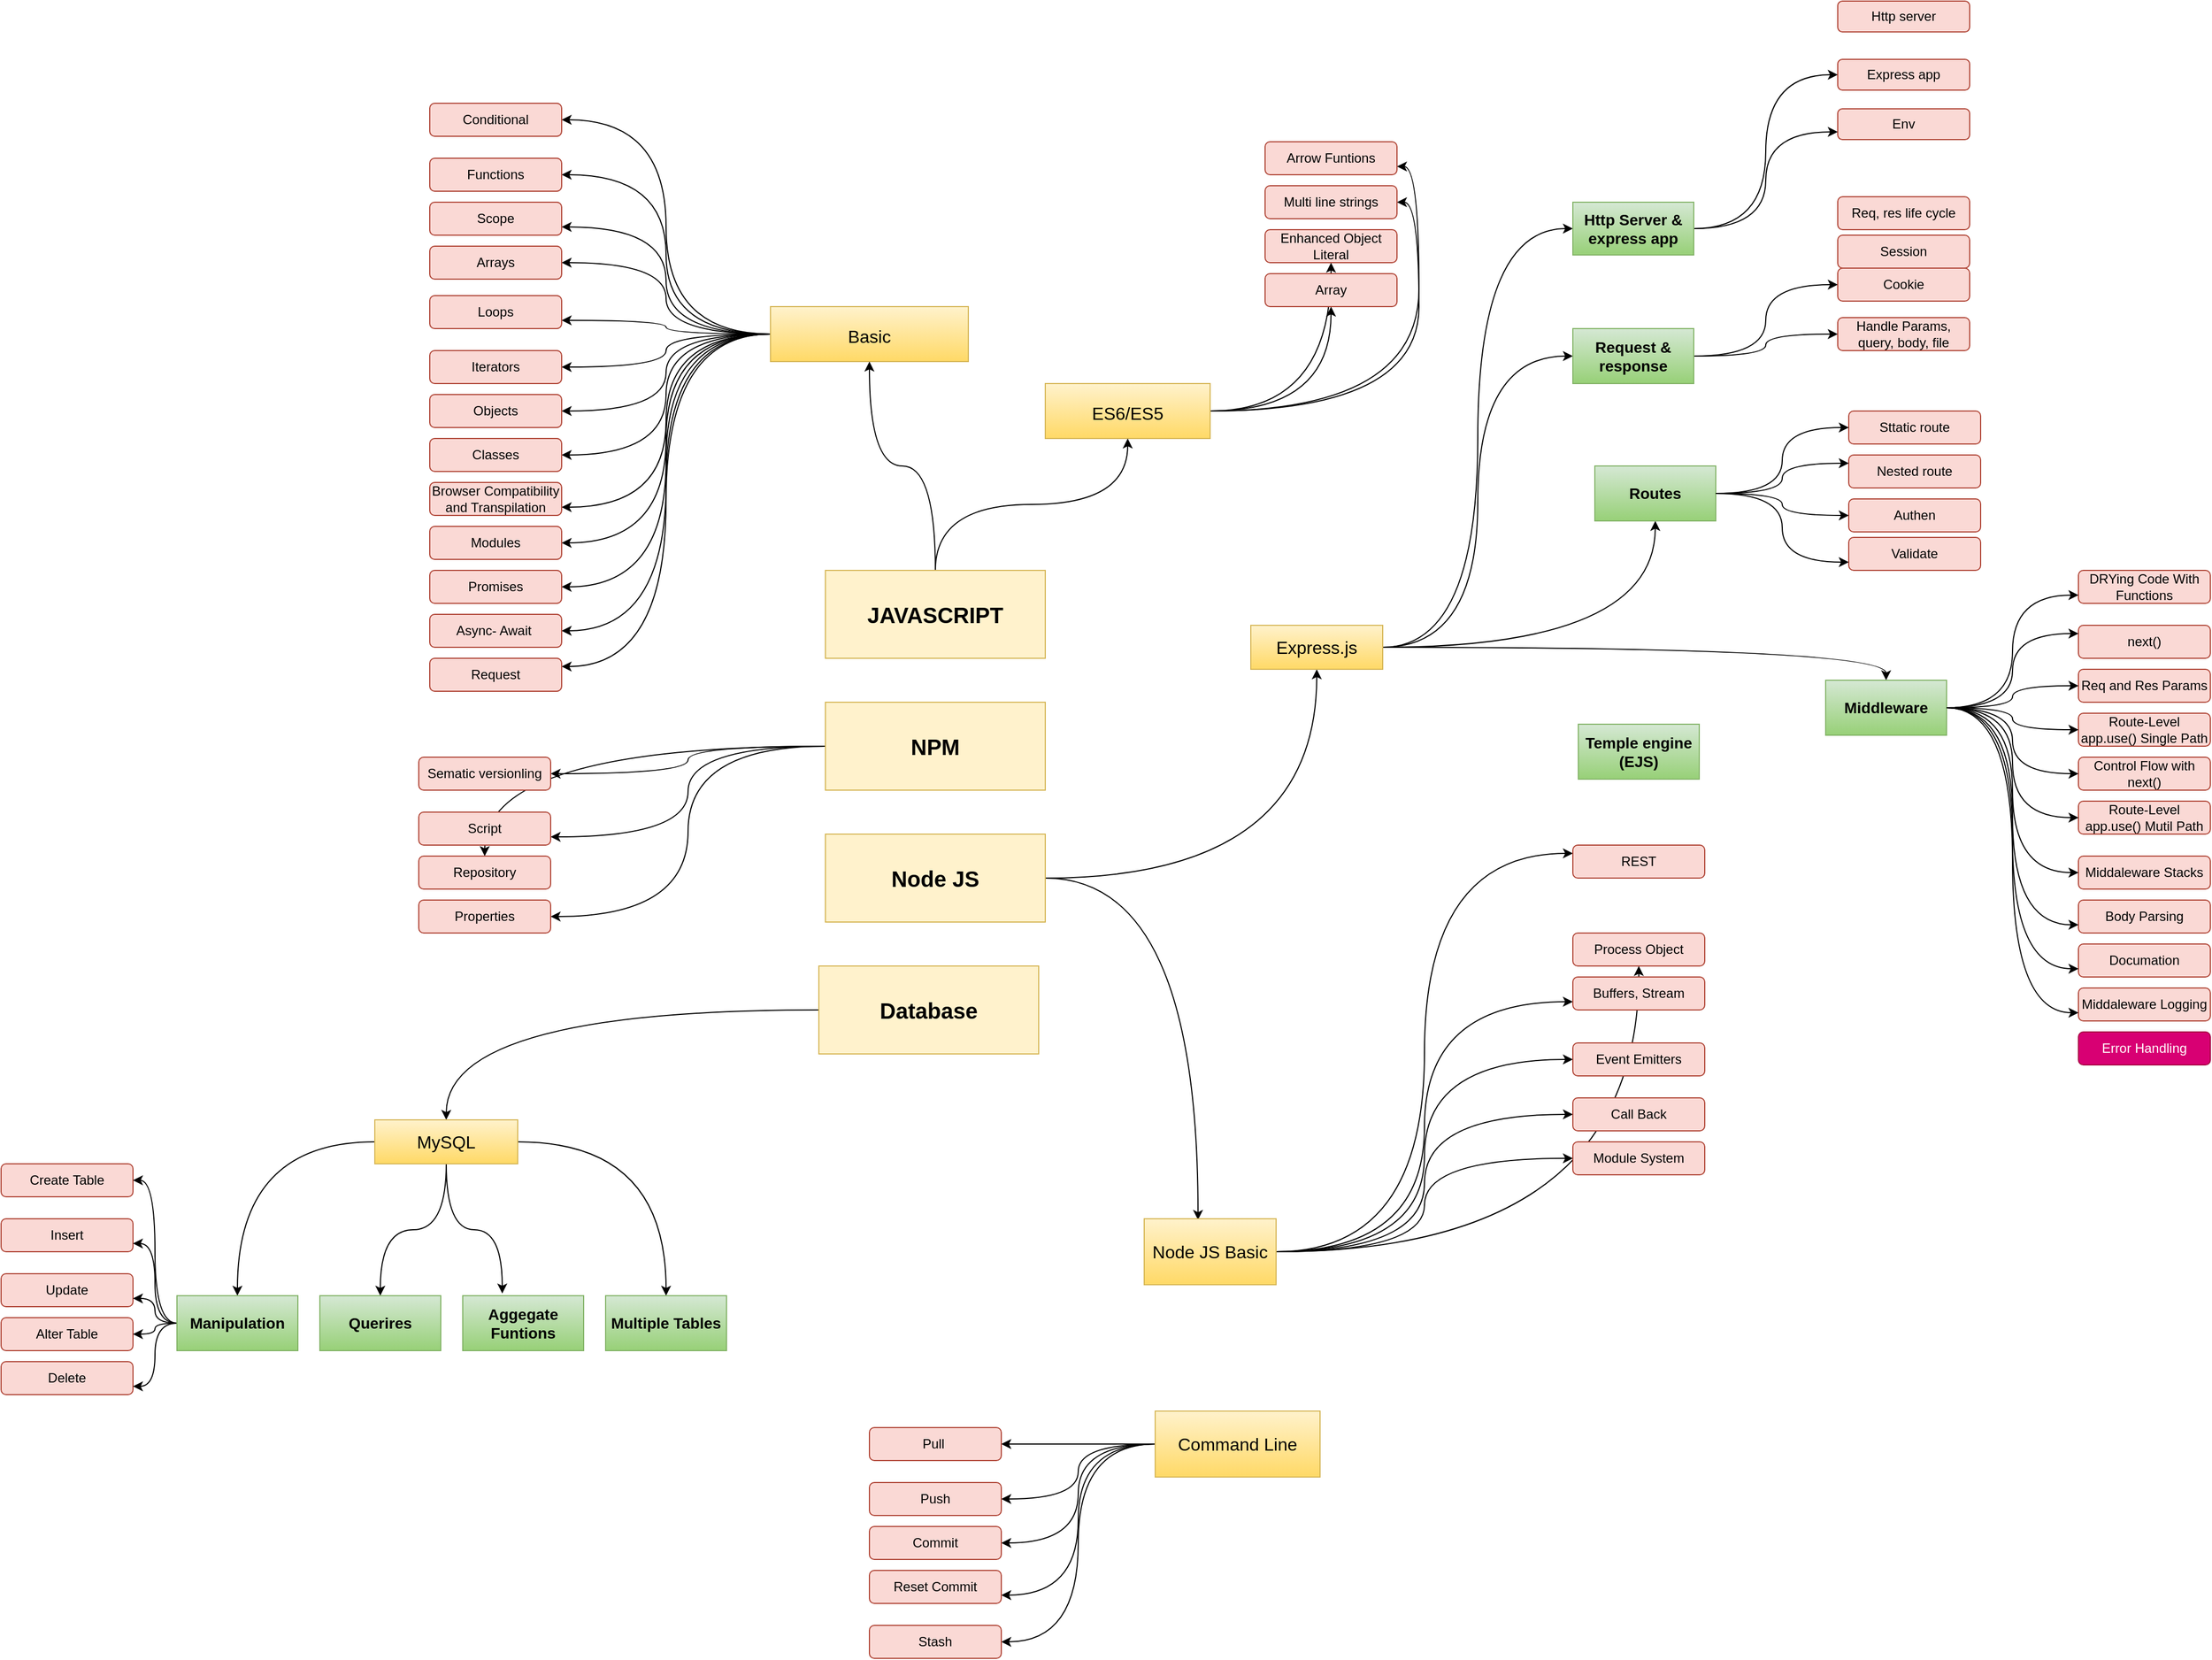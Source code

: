 <mxfile version="13.7.3" type="github">
  <diagram id="4NmLZIBllRo9rkTQsevi" name="Roadmap">
    <mxGraphModel dx="2067" dy="1875" grid="1" gridSize="10" guides="1" tooltips="1" connect="1" arrows="1" fold="1" page="1" pageScale="1" pageWidth="827" pageHeight="1169" math="0" shadow="0">
      <root>
        <mxCell id="0" />
        <mxCell id="1" parent="0" />
        <mxCell id="DoB-NNo9R8UuOntgGLnS-146" style="edgeStyle=orthogonalEdgeStyle;curved=1;orthogonalLoop=1;jettySize=auto;html=1;entryX=1;entryY=0.75;entryDx=0;entryDy=0;strokeColor=#000000;fontSize=12;" edge="1" parent="1" source="DoB-NNo9R8UuOntgGLnS-1" target="DoB-NNo9R8UuOntgGLnS-142">
          <mxGeometry relative="1" as="geometry" />
        </mxCell>
        <mxCell id="DoB-NNo9R8UuOntgGLnS-147" style="edgeStyle=orthogonalEdgeStyle;curved=1;orthogonalLoop=1;jettySize=auto;html=1;entryX=1;entryY=0.5;entryDx=0;entryDy=0;strokeColor=#000000;fontSize=12;" edge="1" parent="1" source="DoB-NNo9R8UuOntgGLnS-1" target="DoB-NNo9R8UuOntgGLnS-144">
          <mxGeometry relative="1" as="geometry" />
        </mxCell>
        <mxCell id="DoB-NNo9R8UuOntgGLnS-148" style="edgeStyle=orthogonalEdgeStyle;curved=1;orthogonalLoop=1;jettySize=auto;html=1;entryX=1;entryY=0.5;entryDx=0;entryDy=0;strokeColor=#000000;fontSize=12;" edge="1" parent="1" source="DoB-NNo9R8UuOntgGLnS-1" target="DoB-NNo9R8UuOntgGLnS-143">
          <mxGeometry relative="1" as="geometry" />
        </mxCell>
        <mxCell id="DoB-NNo9R8UuOntgGLnS-149" style="edgeStyle=orthogonalEdgeStyle;curved=1;orthogonalLoop=1;jettySize=auto;html=1;entryX=1;entryY=0.5;entryDx=0;entryDy=0;strokeColor=#000000;fontSize=12;" edge="1" parent="1" source="DoB-NNo9R8UuOntgGLnS-1" target="DoB-NNo9R8UuOntgGLnS-145">
          <mxGeometry relative="1" as="geometry" />
        </mxCell>
        <mxCell id="DoB-NNo9R8UuOntgGLnS-186" style="edgeStyle=orthogonalEdgeStyle;curved=1;orthogonalLoop=1;jettySize=auto;html=1;entryX=1;entryY=0.5;entryDx=0;entryDy=0;strokeColor=#000000;fontSize=12;" edge="1" parent="1" source="DoB-NNo9R8UuOntgGLnS-1" target="DoB-NNo9R8UuOntgGLnS-176">
          <mxGeometry relative="1" as="geometry" />
        </mxCell>
        <mxCell id="DoB-NNo9R8UuOntgGLnS-188" style="edgeStyle=orthogonalEdgeStyle;curved=1;orthogonalLoop=1;jettySize=auto;html=1;entryX=1;entryY=0.5;entryDx=0;entryDy=0;strokeColor=#000000;fontSize=12;" edge="1" parent="1" source="DoB-NNo9R8UuOntgGLnS-1" target="DoB-NNo9R8UuOntgGLnS-175">
          <mxGeometry relative="1" as="geometry" />
        </mxCell>
        <mxCell id="DoB-NNo9R8UuOntgGLnS-189" style="edgeStyle=orthogonalEdgeStyle;curved=1;orthogonalLoop=1;jettySize=auto;html=1;entryX=1;entryY=0.75;entryDx=0;entryDy=0;strokeColor=#000000;fontSize=12;" edge="1" parent="1" source="DoB-NNo9R8UuOntgGLnS-1" target="DoB-NNo9R8UuOntgGLnS-177">
          <mxGeometry relative="1" as="geometry" />
        </mxCell>
        <mxCell id="DoB-NNo9R8UuOntgGLnS-190" style="edgeStyle=orthogonalEdgeStyle;curved=1;orthogonalLoop=1;jettySize=auto;html=1;entryX=1;entryY=0.5;entryDx=0;entryDy=0;strokeColor=#000000;fontSize=12;" edge="1" parent="1" source="DoB-NNo9R8UuOntgGLnS-1" target="DoB-NNo9R8UuOntgGLnS-178">
          <mxGeometry relative="1" as="geometry" />
        </mxCell>
        <mxCell id="DoB-NNo9R8UuOntgGLnS-191" style="edgeStyle=orthogonalEdgeStyle;curved=1;orthogonalLoop=1;jettySize=auto;html=1;exitX=0;exitY=0.5;exitDx=0;exitDy=0;entryX=1;entryY=0.75;entryDx=0;entryDy=0;strokeColor=#000000;fontSize=12;" edge="1" parent="1" source="DoB-NNo9R8UuOntgGLnS-1" target="DoB-NNo9R8UuOntgGLnS-180">
          <mxGeometry relative="1" as="geometry" />
        </mxCell>
        <mxCell id="DoB-NNo9R8UuOntgGLnS-193" style="edgeStyle=orthogonalEdgeStyle;curved=1;orthogonalLoop=1;jettySize=auto;html=1;entryX=1;entryY=0.5;entryDx=0;entryDy=0;strokeColor=#000000;fontSize=12;" edge="1" parent="1" source="DoB-NNo9R8UuOntgGLnS-1" target="DoB-NNo9R8UuOntgGLnS-181">
          <mxGeometry relative="1" as="geometry" />
        </mxCell>
        <mxCell id="DoB-NNo9R8UuOntgGLnS-194" style="edgeStyle=orthogonalEdgeStyle;curved=1;orthogonalLoop=1;jettySize=auto;html=1;entryX=1;entryY=0.5;entryDx=0;entryDy=0;strokeColor=#000000;fontSize=12;" edge="1" parent="1" source="DoB-NNo9R8UuOntgGLnS-1" target="DoB-NNo9R8UuOntgGLnS-182">
          <mxGeometry relative="1" as="geometry" />
        </mxCell>
        <mxCell id="DoB-NNo9R8UuOntgGLnS-195" style="edgeStyle=orthogonalEdgeStyle;curved=1;orthogonalLoop=1;jettySize=auto;html=1;entryX=1;entryY=0.5;entryDx=0;entryDy=0;strokeColor=#000000;fontSize=12;" edge="1" parent="1" source="DoB-NNo9R8UuOntgGLnS-1" target="DoB-NNo9R8UuOntgGLnS-185">
          <mxGeometry relative="1" as="geometry" />
        </mxCell>
        <mxCell id="DoB-NNo9R8UuOntgGLnS-197" style="edgeStyle=orthogonalEdgeStyle;curved=1;orthogonalLoop=1;jettySize=auto;html=1;entryX=1;entryY=0.25;entryDx=0;entryDy=0;strokeColor=#000000;fontSize=12;" edge="1" parent="1" source="DoB-NNo9R8UuOntgGLnS-1" target="DoB-NNo9R8UuOntgGLnS-196">
          <mxGeometry relative="1" as="geometry" />
        </mxCell>
        <mxCell id="DoB-NNo9R8UuOntgGLnS-1" value="&lt;font style=&quot;font-size: 16px ; font-weight: normal&quot;&gt;Basic&lt;/font&gt;" style="rounded=0;whiteSpace=wrap;html=1;fillColor=#fff2cc;strokeColor=#d6b656;fontStyle=1;fontSize=20;gradientColor=#ffd966;" vertex="1" parent="1">
          <mxGeometry x="270" y="-320" width="180" height="50" as="geometry" />
        </mxCell>
        <mxCell id="DoB-NNo9R8UuOntgGLnS-138" style="edgeStyle=orthogonalEdgeStyle;curved=1;orthogonalLoop=1;jettySize=auto;html=1;entryX=1;entryY=0.5;entryDx=0;entryDy=0;strokeColor=#000000;fontSize=12;" edge="1" parent="1" source="DoB-NNo9R8UuOntgGLnS-2" target="DoB-NNo9R8UuOntgGLnS-134">
          <mxGeometry relative="1" as="geometry" />
        </mxCell>
        <mxCell id="DoB-NNo9R8UuOntgGLnS-139" style="edgeStyle=orthogonalEdgeStyle;curved=1;orthogonalLoop=1;jettySize=auto;html=1;entryX=1;entryY=0.75;entryDx=0;entryDy=0;strokeColor=#000000;fontSize=12;" edge="1" parent="1" source="DoB-NNo9R8UuOntgGLnS-2" target="DoB-NNo9R8UuOntgGLnS-136">
          <mxGeometry relative="1" as="geometry" />
        </mxCell>
        <mxCell id="DoB-NNo9R8UuOntgGLnS-140" style="edgeStyle=orthogonalEdgeStyle;curved=1;orthogonalLoop=1;jettySize=auto;html=1;strokeColor=#000000;fontSize=12;" edge="1" parent="1" source="DoB-NNo9R8UuOntgGLnS-2" target="DoB-NNo9R8UuOntgGLnS-135">
          <mxGeometry relative="1" as="geometry" />
        </mxCell>
        <mxCell id="DoB-NNo9R8UuOntgGLnS-141" style="edgeStyle=orthogonalEdgeStyle;curved=1;orthogonalLoop=1;jettySize=auto;html=1;entryX=1;entryY=0.5;entryDx=0;entryDy=0;strokeColor=#000000;fontSize=12;" edge="1" parent="1" source="DoB-NNo9R8UuOntgGLnS-2" target="DoB-NNo9R8UuOntgGLnS-137">
          <mxGeometry relative="1" as="geometry" />
        </mxCell>
        <mxCell id="DoB-NNo9R8UuOntgGLnS-2" value="NPM&lt;br style=&quot;font-size: 20px;&quot;&gt;" style="rounded=0;whiteSpace=wrap;html=1;fillColor=#fff2cc;strokeColor=#d6b656;fontSize=20;fontStyle=1" vertex="1" parent="1">
          <mxGeometry x="320" y="40" width="200" height="80" as="geometry" />
        </mxCell>
        <mxCell id="DoB-NNo9R8UuOntgGLnS-54" style="edgeStyle=orthogonalEdgeStyle;curved=1;orthogonalLoop=1;jettySize=auto;html=1;entryX=0.408;entryY=0.017;entryDx=0;entryDy=0;entryPerimeter=0;strokeColor=#000000;" edge="1" parent="1" source="DoB-NNo9R8UuOntgGLnS-3" target="DoB-NNo9R8UuOntgGLnS-33">
          <mxGeometry relative="1" as="geometry" />
        </mxCell>
        <mxCell id="DoB-NNo9R8UuOntgGLnS-166" style="edgeStyle=orthogonalEdgeStyle;curved=1;orthogonalLoop=1;jettySize=auto;html=1;strokeColor=#000000;fontSize=12;" edge="1" parent="1" source="DoB-NNo9R8UuOntgGLnS-3" target="DoB-NNo9R8UuOntgGLnS-9">
          <mxGeometry relative="1" as="geometry" />
        </mxCell>
        <mxCell id="DoB-NNo9R8UuOntgGLnS-3" value="Node JS&lt;br style=&quot;font-size: 20px;&quot;&gt;" style="rounded=0;whiteSpace=wrap;html=1;fillColor=#fff2cc;strokeColor=#d6b656;fontSize=20;fontStyle=1" vertex="1" parent="1">
          <mxGeometry x="320" y="160" width="200" height="80" as="geometry" />
        </mxCell>
        <mxCell id="DoB-NNo9R8UuOntgGLnS-236" style="edgeStyle=orthogonalEdgeStyle;curved=1;orthogonalLoop=1;jettySize=auto;html=1;strokeColor=#000000;fontSize=12;" edge="1" parent="1" source="DoB-NNo9R8UuOntgGLnS-9" target="DoB-NNo9R8UuOntgGLnS-235">
          <mxGeometry relative="1" as="geometry" />
        </mxCell>
        <mxCell id="DoB-NNo9R8UuOntgGLnS-238" style="edgeStyle=orthogonalEdgeStyle;curved=1;orthogonalLoop=1;jettySize=auto;html=1;strokeColor=#000000;fontSize=12;" edge="1" parent="1" source="DoB-NNo9R8UuOntgGLnS-9" target="DoB-NNo9R8UuOntgGLnS-237">
          <mxGeometry relative="1" as="geometry" />
        </mxCell>
        <mxCell id="DoB-NNo9R8UuOntgGLnS-290" style="edgeStyle=orthogonalEdgeStyle;curved=1;orthogonalLoop=1;jettySize=auto;html=1;entryX=0;entryY=0.5;entryDx=0;entryDy=0;strokeColor=#000000;fontSize=12;" edge="1" parent="1" source="DoB-NNo9R8UuOntgGLnS-9" target="DoB-NNo9R8UuOntgGLnS-257">
          <mxGeometry relative="1" as="geometry" />
        </mxCell>
        <mxCell id="DoB-NNo9R8UuOntgGLnS-292" style="edgeStyle=orthogonalEdgeStyle;curved=1;orthogonalLoop=1;jettySize=auto;html=1;entryX=0;entryY=0.5;entryDx=0;entryDy=0;strokeColor=#000000;fontSize=12;" edge="1" parent="1" source="DoB-NNo9R8UuOntgGLnS-9" target="DoB-NNo9R8UuOntgGLnS-259">
          <mxGeometry relative="1" as="geometry" />
        </mxCell>
        <mxCell id="DoB-NNo9R8UuOntgGLnS-9" value="Express.js&lt;br style=&quot;font-size: 16px;&quot;&gt;" style="rounded=0;whiteSpace=wrap;html=1;fillColor=#fff2cc;strokeColor=#d6b656;fontSize=16;gradientColor=#ffd966;" vertex="1" parent="1">
          <mxGeometry x="707" y="-30" width="120" height="40" as="geometry" />
        </mxCell>
        <mxCell id="DoB-NNo9R8UuOntgGLnS-61" style="edgeStyle=orthogonalEdgeStyle;curved=1;orthogonalLoop=1;jettySize=auto;html=1;strokeColor=#000000;" edge="1" parent="1" source="DoB-NNo9R8UuOntgGLnS-10" target="DoB-NNo9R8UuOntgGLnS-13">
          <mxGeometry relative="1" as="geometry" />
        </mxCell>
        <mxCell id="DoB-NNo9R8UuOntgGLnS-10" value="Database&lt;br style=&quot;font-size: 20px;&quot;&gt;" style="rounded=0;whiteSpace=wrap;html=1;fillColor=#fff2cc;strokeColor=#d6b656;fontStyle=1;fontSize=20;" vertex="1" parent="1">
          <mxGeometry x="314" y="280" width="200" height="80" as="geometry" />
        </mxCell>
        <mxCell id="DoB-NNo9R8UuOntgGLnS-122" style="edgeStyle=orthogonalEdgeStyle;curved=1;orthogonalLoop=1;jettySize=auto;html=1;entryX=1;entryY=0.75;entryDx=0;entryDy=0;strokeColor=#000000;fontSize=12;" edge="1" parent="1" source="DoB-NNo9R8UuOntgGLnS-11" target="DoB-NNo9R8UuOntgGLnS-116">
          <mxGeometry relative="1" as="geometry" />
        </mxCell>
        <mxCell id="DoB-NNo9R8UuOntgGLnS-123" style="edgeStyle=orthogonalEdgeStyle;curved=1;orthogonalLoop=1;jettySize=auto;html=1;entryX=1;entryY=0.5;entryDx=0;entryDy=0;strokeColor=#000000;fontSize=12;" edge="1" parent="1" source="DoB-NNo9R8UuOntgGLnS-11" target="DoB-NNo9R8UuOntgGLnS-118">
          <mxGeometry relative="1" as="geometry" />
        </mxCell>
        <mxCell id="DoB-NNo9R8UuOntgGLnS-124" style="edgeStyle=orthogonalEdgeStyle;curved=1;orthogonalLoop=1;jettySize=auto;html=1;strokeColor=#000000;fontSize=12;" edge="1" parent="1" source="DoB-NNo9R8UuOntgGLnS-11" target="DoB-NNo9R8UuOntgGLnS-117">
          <mxGeometry relative="1" as="geometry" />
        </mxCell>
        <mxCell id="DoB-NNo9R8UuOntgGLnS-125" style="edgeStyle=orthogonalEdgeStyle;curved=1;orthogonalLoop=1;jettySize=auto;html=1;strokeColor=#000000;fontSize=12;" edge="1" parent="1" source="DoB-NNo9R8UuOntgGLnS-11" target="DoB-NNo9R8UuOntgGLnS-119">
          <mxGeometry relative="1" as="geometry" />
        </mxCell>
        <mxCell id="DoB-NNo9R8UuOntgGLnS-11" value="&lt;font style=&quot;font-size: 16px ; font-weight: normal&quot;&gt;ES6/ES5&lt;/font&gt;" style="rounded=0;whiteSpace=wrap;html=1;fillColor=#fff2cc;strokeColor=#d6b656;fontStyle=1;fontSize=20;gradientColor=#ffd966;" vertex="1" parent="1">
          <mxGeometry x="520" y="-250" width="150" height="50" as="geometry" />
        </mxCell>
        <mxCell id="DoB-NNo9R8UuOntgGLnS-212" value="" style="edgeStyle=orthogonalEdgeStyle;curved=1;orthogonalLoop=1;jettySize=auto;html=1;strokeColor=#000000;fontSize=12;" edge="1" parent="1" source="DoB-NNo9R8UuOntgGLnS-13" target="DoB-NNo9R8UuOntgGLnS-211">
          <mxGeometry relative="1" as="geometry" />
        </mxCell>
        <mxCell id="DoB-NNo9R8UuOntgGLnS-224" style="edgeStyle=orthogonalEdgeStyle;curved=1;orthogonalLoop=1;jettySize=auto;html=1;strokeColor=#000000;fontSize=12;" edge="1" parent="1" source="DoB-NNo9R8UuOntgGLnS-13" target="DoB-NNo9R8UuOntgGLnS-221">
          <mxGeometry relative="1" as="geometry" />
        </mxCell>
        <mxCell id="DoB-NNo9R8UuOntgGLnS-225" style="edgeStyle=orthogonalEdgeStyle;curved=1;orthogonalLoop=1;jettySize=auto;html=1;entryX=0.327;entryY=-0.04;entryDx=0;entryDy=0;entryPerimeter=0;strokeColor=#000000;fontSize=12;" edge="1" parent="1" source="DoB-NNo9R8UuOntgGLnS-13" target="DoB-NNo9R8UuOntgGLnS-222">
          <mxGeometry relative="1" as="geometry" />
        </mxCell>
        <mxCell id="DoB-NNo9R8UuOntgGLnS-226" style="edgeStyle=orthogonalEdgeStyle;curved=1;orthogonalLoop=1;jettySize=auto;html=1;strokeColor=#000000;fontSize=12;" edge="1" parent="1" source="DoB-NNo9R8UuOntgGLnS-13" target="DoB-NNo9R8UuOntgGLnS-223">
          <mxGeometry relative="1" as="geometry" />
        </mxCell>
        <mxCell id="DoB-NNo9R8UuOntgGLnS-13" value="&lt;font style=&quot;font-size: 16px&quot;&gt;MySQL&lt;/font&gt;" style="rounded=0;whiteSpace=wrap;html=1;fillColor=#fff2cc;strokeColor=#d6b656;gradientColor=#ffd966;" vertex="1" parent="1">
          <mxGeometry x="-90" y="420" width="130" height="40" as="geometry" />
        </mxCell>
        <mxCell id="DoB-NNo9R8UuOntgGLnS-110" style="edgeStyle=orthogonalEdgeStyle;curved=1;orthogonalLoop=1;jettySize=auto;html=1;entryX=0;entryY=0.5;entryDx=0;entryDy=0;strokeColor=#000000;fontSize=12;" edge="1" parent="1" source="DoB-NNo9R8UuOntgGLnS-33" target="DoB-NNo9R8UuOntgGLnS-103">
          <mxGeometry relative="1" as="geometry" />
        </mxCell>
        <mxCell id="DoB-NNo9R8UuOntgGLnS-111" style="edgeStyle=orthogonalEdgeStyle;curved=1;orthogonalLoop=1;jettySize=auto;html=1;entryX=0;entryY=0.5;entryDx=0;entryDy=0;strokeColor=#000000;fontSize=12;" edge="1" parent="1" source="DoB-NNo9R8UuOntgGLnS-33" target="DoB-NNo9R8UuOntgGLnS-105">
          <mxGeometry relative="1" as="geometry" />
        </mxCell>
        <mxCell id="DoB-NNo9R8UuOntgGLnS-112" style="edgeStyle=orthogonalEdgeStyle;curved=1;orthogonalLoop=1;jettySize=auto;html=1;entryX=0;entryY=0.25;entryDx=0;entryDy=0;strokeColor=#000000;fontSize=12;" edge="1" parent="1" source="DoB-NNo9R8UuOntgGLnS-33" target="DoB-NNo9R8UuOntgGLnS-104">
          <mxGeometry relative="1" as="geometry" />
        </mxCell>
        <mxCell id="DoB-NNo9R8UuOntgGLnS-113" style="edgeStyle=orthogonalEdgeStyle;curved=1;orthogonalLoop=1;jettySize=auto;html=1;entryX=0;entryY=0.5;entryDx=0;entryDy=0;strokeColor=#000000;fontSize=12;" edge="1" parent="1" source="DoB-NNo9R8UuOntgGLnS-33" target="DoB-NNo9R8UuOntgGLnS-106">
          <mxGeometry relative="1" as="geometry" />
        </mxCell>
        <mxCell id="DoB-NNo9R8UuOntgGLnS-114" style="edgeStyle=orthogonalEdgeStyle;curved=1;orthogonalLoop=1;jettySize=auto;html=1;strokeColor=#000000;fontSize=12;" edge="1" parent="1" source="DoB-NNo9R8UuOntgGLnS-33" target="DoB-NNo9R8UuOntgGLnS-107">
          <mxGeometry relative="1" as="geometry" />
        </mxCell>
        <mxCell id="DoB-NNo9R8UuOntgGLnS-115" style="edgeStyle=orthogonalEdgeStyle;curved=1;orthogonalLoop=1;jettySize=auto;html=1;entryX=0;entryY=0.75;entryDx=0;entryDy=0;strokeColor=#000000;fontSize=12;" edge="1" parent="1" source="DoB-NNo9R8UuOntgGLnS-33" target="DoB-NNo9R8UuOntgGLnS-108">
          <mxGeometry relative="1" as="geometry" />
        </mxCell>
        <mxCell id="DoB-NNo9R8UuOntgGLnS-33" value="&lt;font style=&quot;font-size: 16px&quot;&gt;Node JS Basic&lt;/font&gt;" style="rounded=0;whiteSpace=wrap;html=1;fillColor=#fff2cc;strokeColor=#d6b656;gradientColor=#ffd966;" vertex="1" parent="1">
          <mxGeometry x="610" y="510" width="120" height="60" as="geometry" />
        </mxCell>
        <mxCell id="DoB-NNo9R8UuOntgGLnS-43" style="edgeStyle=orthogonalEdgeStyle;rounded=0;orthogonalLoop=1;jettySize=auto;html=1;exitX=0.5;exitY=1;exitDx=0;exitDy=0;" edge="1" parent="1">
          <mxGeometry relative="1" as="geometry">
            <mxPoint x="-60" y="530" as="sourcePoint" />
            <mxPoint x="-60" y="530" as="targetPoint" />
          </mxGeometry>
        </mxCell>
        <mxCell id="DoB-NNo9R8UuOntgGLnS-161" style="edgeStyle=orthogonalEdgeStyle;curved=1;orthogonalLoop=1;jettySize=auto;html=1;strokeColor=#000000;fontSize=12;" edge="1" parent="1" source="DoB-NNo9R8UuOntgGLnS-45" target="DoB-NNo9R8UuOntgGLnS-156">
          <mxGeometry relative="1" as="geometry" />
        </mxCell>
        <mxCell id="DoB-NNo9R8UuOntgGLnS-162" style="edgeStyle=orthogonalEdgeStyle;curved=1;orthogonalLoop=1;jettySize=auto;html=1;entryX=1;entryY=0.5;entryDx=0;entryDy=0;strokeColor=#000000;fontSize=12;" edge="1" parent="1" source="DoB-NNo9R8UuOntgGLnS-45" target="DoB-NNo9R8UuOntgGLnS-158">
          <mxGeometry relative="1" as="geometry" />
        </mxCell>
        <mxCell id="DoB-NNo9R8UuOntgGLnS-163" style="edgeStyle=orthogonalEdgeStyle;curved=1;orthogonalLoop=1;jettySize=auto;html=1;entryX=1;entryY=0.5;entryDx=0;entryDy=0;strokeColor=#000000;fontSize=12;" edge="1" parent="1" source="DoB-NNo9R8UuOntgGLnS-45" target="DoB-NNo9R8UuOntgGLnS-157">
          <mxGeometry relative="1" as="geometry" />
        </mxCell>
        <mxCell id="DoB-NNo9R8UuOntgGLnS-164" style="edgeStyle=orthogonalEdgeStyle;curved=1;orthogonalLoop=1;jettySize=auto;html=1;entryX=1;entryY=0.75;entryDx=0;entryDy=0;strokeColor=#000000;fontSize=12;" edge="1" parent="1" source="DoB-NNo9R8UuOntgGLnS-45" target="DoB-NNo9R8UuOntgGLnS-159">
          <mxGeometry relative="1" as="geometry" />
        </mxCell>
        <mxCell id="DoB-NNo9R8UuOntgGLnS-165" style="edgeStyle=orthogonalEdgeStyle;curved=1;orthogonalLoop=1;jettySize=auto;html=1;entryX=1;entryY=0.5;entryDx=0;entryDy=0;strokeColor=#000000;fontSize=12;" edge="1" parent="1" source="DoB-NNo9R8UuOntgGLnS-45" target="DoB-NNo9R8UuOntgGLnS-160">
          <mxGeometry relative="1" as="geometry" />
        </mxCell>
        <mxCell id="DoB-NNo9R8UuOntgGLnS-45" value="Command Line" style="whiteSpace=wrap;html=1;rounded=0;strokeColor=#d6b656;fillColor=#fff2cc;fontSize=16;gradientColor=#ffd966;" vertex="1" parent="1">
          <mxGeometry x="620" y="685" width="150" height="60" as="geometry" />
        </mxCell>
        <mxCell id="DoB-NNo9R8UuOntgGLnS-103" value="Event Emitters&lt;br&gt;" style="rounded=1;whiteSpace=wrap;html=1;fillColor=#fad9d5;fontSize=12;align=center;strokeColor=#ae4132;" vertex="1" parent="1">
          <mxGeometry x="1000" y="350" width="120" height="30" as="geometry" />
        </mxCell>
        <mxCell id="DoB-NNo9R8UuOntgGLnS-104" value="REST&lt;br&gt;" style="rounded=1;whiteSpace=wrap;html=1;fillColor=#fad9d5;fontSize=12;align=center;strokeColor=#ae4132;" vertex="1" parent="1">
          <mxGeometry x="1000" y="170" width="120" height="30" as="geometry" />
        </mxCell>
        <mxCell id="DoB-NNo9R8UuOntgGLnS-105" value="Call Back" style="rounded=1;whiteSpace=wrap;html=1;fillColor=#fad9d5;fontSize=12;align=center;strokeColor=#ae4132;" vertex="1" parent="1">
          <mxGeometry x="1000" y="400" width="120" height="30" as="geometry" />
        </mxCell>
        <mxCell id="DoB-NNo9R8UuOntgGLnS-106" value="Module System" style="rounded=1;whiteSpace=wrap;html=1;fillColor=#fad9d5;fontSize=12;align=center;strokeColor=#ae4132;" vertex="1" parent="1">
          <mxGeometry x="1000" y="440" width="120" height="30" as="geometry" />
        </mxCell>
        <mxCell id="DoB-NNo9R8UuOntgGLnS-107" value="Process Object" style="rounded=1;whiteSpace=wrap;html=1;fillColor=#fad9d5;fontSize=12;align=center;strokeColor=#ae4132;" vertex="1" parent="1">
          <mxGeometry x="1000" y="250" width="120" height="30" as="geometry" />
        </mxCell>
        <mxCell id="DoB-NNo9R8UuOntgGLnS-108" value="Buffers, Stream&lt;br&gt;" style="rounded=1;whiteSpace=wrap;html=1;fillColor=#fad9d5;fontSize=12;align=center;strokeColor=#ae4132;" vertex="1" parent="1">
          <mxGeometry x="1000" y="290" width="120" height="30" as="geometry" />
        </mxCell>
        <mxCell id="DoB-NNo9R8UuOntgGLnS-116" value="Arrow Funtions" style="rounded=1;whiteSpace=wrap;html=1;fillColor=#fad9d5;fontSize=12;align=center;strokeColor=#ae4132;" vertex="1" parent="1">
          <mxGeometry x="720" y="-470" width="120" height="30" as="geometry" />
        </mxCell>
        <mxCell id="DoB-NNo9R8UuOntgGLnS-117" value="Enhanced Object Literal" style="rounded=1;whiteSpace=wrap;html=1;fillColor=#fad9d5;fontSize=12;align=center;strokeColor=#ae4132;" vertex="1" parent="1">
          <mxGeometry x="720" y="-390" width="120" height="30" as="geometry" />
        </mxCell>
        <mxCell id="DoB-NNo9R8UuOntgGLnS-118" value="Multi line strings&lt;br&gt;" style="rounded=1;whiteSpace=wrap;html=1;fillColor=#fad9d5;fontSize=12;align=center;strokeColor=#ae4132;" vertex="1" parent="1">
          <mxGeometry x="720" y="-430" width="120" height="30" as="geometry" />
        </mxCell>
        <mxCell id="DoB-NNo9R8UuOntgGLnS-119" value="Array" style="rounded=1;whiteSpace=wrap;html=1;fillColor=#fad9d5;fontSize=12;align=center;strokeColor=#ae4132;" vertex="1" parent="1">
          <mxGeometry x="720" y="-350" width="120" height="30" as="geometry" />
        </mxCell>
        <mxCell id="DoB-NNo9R8UuOntgGLnS-134" value="Sematic versionling&lt;br&gt;" style="rounded=1;whiteSpace=wrap;html=1;fillColor=#fad9d5;fontSize=12;align=center;strokeColor=#ae4132;" vertex="1" parent="1">
          <mxGeometry x="-50" y="90" width="120" height="30" as="geometry" />
        </mxCell>
        <mxCell id="DoB-NNo9R8UuOntgGLnS-135" value="Repository" style="rounded=1;whiteSpace=wrap;html=1;fillColor=#fad9d5;fontSize=12;align=center;strokeColor=#ae4132;" vertex="1" parent="1">
          <mxGeometry x="-50" y="180" width="120" height="30" as="geometry" />
        </mxCell>
        <mxCell id="DoB-NNo9R8UuOntgGLnS-136" value="Script" style="rounded=1;whiteSpace=wrap;html=1;fillColor=#fad9d5;fontSize=12;align=center;strokeColor=#ae4132;" vertex="1" parent="1">
          <mxGeometry x="-50" y="140" width="120" height="30" as="geometry" />
        </mxCell>
        <mxCell id="DoB-NNo9R8UuOntgGLnS-137" value="Properties" style="rounded=1;whiteSpace=wrap;html=1;fillColor=#fad9d5;fontSize=12;align=center;strokeColor=#ae4132;" vertex="1" parent="1">
          <mxGeometry x="-50" y="220" width="120" height="30" as="geometry" />
        </mxCell>
        <mxCell id="DoB-NNo9R8UuOntgGLnS-143" value="Objects&lt;br&gt;" style="rounded=1;whiteSpace=wrap;html=1;fillColor=#fad9d5;fontSize=12;align=center;strokeColor=#ae4132;" vertex="1" parent="1">
          <mxGeometry x="-40" y="-240" width="120" height="30" as="geometry" />
        </mxCell>
        <mxCell id="DoB-NNo9R8UuOntgGLnS-144" value="Iterators&lt;br&gt;" style="rounded=1;whiteSpace=wrap;html=1;fillColor=#fad9d5;fontSize=12;align=center;strokeColor=#ae4132;" vertex="1" parent="1">
          <mxGeometry x="-40" y="-280" width="120" height="30" as="geometry" />
        </mxCell>
        <mxCell id="DoB-NNo9R8UuOntgGLnS-145" value="Classes" style="rounded=1;whiteSpace=wrap;html=1;fillColor=#fad9d5;fontSize=12;align=center;strokeColor=#ae4132;" vertex="1" parent="1">
          <mxGeometry x="-40" y="-200" width="120" height="30" as="geometry" />
        </mxCell>
        <mxCell id="DoB-NNo9R8UuOntgGLnS-151" value="Create Table" style="rounded=1;whiteSpace=wrap;html=1;fillColor=#fad9d5;fontSize=12;align=center;strokeColor=#ae4132;" vertex="1" parent="1">
          <mxGeometry x="-430" y="460" width="120" height="30" as="geometry" />
        </mxCell>
        <mxCell id="DoB-NNo9R8UuOntgGLnS-156" value="Pull&amp;nbsp;&lt;br&gt;" style="rounded=1;whiteSpace=wrap;html=1;fillColor=#fad9d5;fontSize=12;align=center;strokeColor=#ae4132;" vertex="1" parent="1">
          <mxGeometry x="360" y="700" width="120" height="30" as="geometry" />
        </mxCell>
        <mxCell id="DoB-NNo9R8UuOntgGLnS-157" value="Commit" style="rounded=1;whiteSpace=wrap;html=1;fillColor=#fad9d5;fontSize=12;align=center;strokeColor=#ae4132;" vertex="1" parent="1">
          <mxGeometry x="360" y="790" width="120" height="30" as="geometry" />
        </mxCell>
        <mxCell id="DoB-NNo9R8UuOntgGLnS-158" value="Push" style="rounded=1;whiteSpace=wrap;html=1;fillColor=#fad9d5;fontSize=12;align=center;strokeColor=#ae4132;" vertex="1" parent="1">
          <mxGeometry x="360" y="750" width="120" height="30" as="geometry" />
        </mxCell>
        <mxCell id="DoB-NNo9R8UuOntgGLnS-159" value="Reset Commit" style="rounded=1;whiteSpace=wrap;html=1;fillColor=#fad9d5;fontSize=12;align=center;strokeColor=#ae4132;" vertex="1" parent="1">
          <mxGeometry x="360" y="830" width="120" height="30" as="geometry" />
        </mxCell>
        <mxCell id="DoB-NNo9R8UuOntgGLnS-160" value="Stash&lt;br&gt;" style="rounded=1;whiteSpace=wrap;html=1;fillColor=#fad9d5;fontSize=12;align=center;strokeColor=#ae4132;" vertex="1" parent="1">
          <mxGeometry x="360" y="880" width="120" height="30" as="geometry" />
        </mxCell>
        <mxCell id="DoB-NNo9R8UuOntgGLnS-169" style="edgeStyle=orthogonalEdgeStyle;curved=1;orthogonalLoop=1;jettySize=auto;html=1;strokeColor=#000000;fontSize=12;" edge="1" parent="1" source="DoB-NNo9R8UuOntgGLnS-168" target="DoB-NNo9R8UuOntgGLnS-1">
          <mxGeometry relative="1" as="geometry" />
        </mxCell>
        <mxCell id="DoB-NNo9R8UuOntgGLnS-170" style="edgeStyle=orthogonalEdgeStyle;curved=1;orthogonalLoop=1;jettySize=auto;html=1;strokeColor=#000000;fontSize=12;" edge="1" parent="1" source="DoB-NNo9R8UuOntgGLnS-168" target="DoB-NNo9R8UuOntgGLnS-11">
          <mxGeometry relative="1" as="geometry" />
        </mxCell>
        <mxCell id="DoB-NNo9R8UuOntgGLnS-168" value="JAVASCRIPT&lt;br&gt;" style="rounded=0;whiteSpace=wrap;html=1;fillColor=#fff2cc;strokeColor=#d6b656;fontSize=20;fontStyle=1" vertex="1" parent="1">
          <mxGeometry x="320" y="-80" width="200" height="80" as="geometry" />
        </mxCell>
        <mxCell id="DoB-NNo9R8UuOntgGLnS-185" value="Async- Await&amp;nbsp;&lt;br&gt;" style="rounded=1;whiteSpace=wrap;html=1;fillColor=#fad9d5;fontSize=12;align=center;strokeColor=#ae4132;" vertex="1" parent="1">
          <mxGeometry x="-40" y="-40" width="120" height="30" as="geometry" />
        </mxCell>
        <mxCell id="DoB-NNo9R8UuOntgGLnS-142" value="Loops" style="rounded=1;whiteSpace=wrap;html=1;fillColor=#fad9d5;fontSize=12;align=center;strokeColor=#ae4132;" vertex="1" parent="1">
          <mxGeometry x="-40" y="-330" width="120" height="30" as="geometry" />
        </mxCell>
        <mxCell id="DoB-NNo9R8UuOntgGLnS-175" value="Functions&lt;br&gt;" style="rounded=1;whiteSpace=wrap;html=1;fillColor=#fad9d5;fontSize=12;align=center;strokeColor=#ae4132;" vertex="1" parent="1">
          <mxGeometry x="-40" y="-455" width="120" height="30" as="geometry" />
        </mxCell>
        <mxCell id="DoB-NNo9R8UuOntgGLnS-176" value="Conditional&lt;br&gt;" style="rounded=1;whiteSpace=wrap;html=1;fillColor=#fad9d5;fontSize=12;align=center;strokeColor=#ae4132;" vertex="1" parent="1">
          <mxGeometry x="-40" y="-505" width="120" height="30" as="geometry" />
        </mxCell>
        <mxCell id="DoB-NNo9R8UuOntgGLnS-177" value="Scope&lt;br&gt;" style="rounded=1;whiteSpace=wrap;html=1;fillColor=#fad9d5;fontSize=12;align=center;strokeColor=#ae4132;" vertex="1" parent="1">
          <mxGeometry x="-40" y="-415" width="120" height="30" as="geometry" />
        </mxCell>
        <mxCell id="DoB-NNo9R8UuOntgGLnS-178" value="Arrays&lt;br&gt;" style="rounded=1;whiteSpace=wrap;html=1;fillColor=#fad9d5;fontSize=12;align=center;strokeColor=#ae4132;" vertex="1" parent="1">
          <mxGeometry x="-40" y="-375" width="120" height="30" as="geometry" />
        </mxCell>
        <mxCell id="DoB-NNo9R8UuOntgGLnS-180" value="Browser Compatibility and Transpilation&lt;br&gt;" style="rounded=1;whiteSpace=wrap;html=1;fillColor=#fad9d5;fontSize=12;align=center;strokeColor=#ae4132;" vertex="1" parent="1">
          <mxGeometry x="-40" y="-160" width="120" height="30" as="geometry" />
        </mxCell>
        <mxCell id="DoB-NNo9R8UuOntgGLnS-181" value="Modules" style="rounded=1;whiteSpace=wrap;html=1;fillColor=#fad9d5;fontSize=12;align=center;strokeColor=#ae4132;" vertex="1" parent="1">
          <mxGeometry x="-40" y="-120" width="120" height="30" as="geometry" />
        </mxCell>
        <mxCell id="DoB-NNo9R8UuOntgGLnS-182" value="Promises" style="rounded=1;whiteSpace=wrap;html=1;fillColor=#fad9d5;fontSize=12;align=center;strokeColor=#ae4132;" vertex="1" parent="1">
          <mxGeometry x="-40" y="-80" width="120" height="30" as="geometry" />
        </mxCell>
        <mxCell id="DoB-NNo9R8UuOntgGLnS-183" style="edgeStyle=orthogonalEdgeStyle;curved=1;orthogonalLoop=1;jettySize=auto;html=1;exitX=0.5;exitY=1;exitDx=0;exitDy=0;strokeColor=#000000;fontSize=12;" edge="1" parent="1" source="DoB-NNo9R8UuOntgGLnS-180" target="DoB-NNo9R8UuOntgGLnS-180">
          <mxGeometry relative="1" as="geometry" />
        </mxCell>
        <mxCell id="DoB-NNo9R8UuOntgGLnS-196" value="Request" style="rounded=1;whiteSpace=wrap;html=1;fillColor=#fad9d5;fontSize=12;align=center;strokeColor=#ae4132;" vertex="1" parent="1">
          <mxGeometry x="-40" width="120" height="30" as="geometry" />
        </mxCell>
        <mxCell id="DoB-NNo9R8UuOntgGLnS-202" value="Insert" style="rounded=1;whiteSpace=wrap;html=1;fillColor=#fad9d5;fontSize=12;align=center;strokeColor=#ae4132;" vertex="1" parent="1">
          <mxGeometry x="-430" y="510" width="120" height="30" as="geometry" />
        </mxCell>
        <mxCell id="DoB-NNo9R8UuOntgGLnS-203" value="Update" style="rounded=1;whiteSpace=wrap;html=1;fillColor=#fad9d5;fontSize=12;align=center;strokeColor=#ae4132;" vertex="1" parent="1">
          <mxGeometry x="-430" y="560" width="120" height="30" as="geometry" />
        </mxCell>
        <mxCell id="DoB-NNo9R8UuOntgGLnS-204" value="Alter Table" style="rounded=1;whiteSpace=wrap;html=1;fillColor=#fad9d5;fontSize=12;align=center;strokeColor=#ae4132;" vertex="1" parent="1">
          <mxGeometry x="-430" y="600" width="120" height="30" as="geometry" />
        </mxCell>
        <mxCell id="DoB-NNo9R8UuOntgGLnS-205" value="Delete" style="rounded=1;whiteSpace=wrap;html=1;fillColor=#fad9d5;fontSize=12;align=center;strokeColor=#ae4132;" vertex="1" parent="1">
          <mxGeometry x="-430" y="640" width="120" height="30" as="geometry" />
        </mxCell>
        <mxCell id="DoB-NNo9R8UuOntgGLnS-227" style="edgeStyle=orthogonalEdgeStyle;curved=1;orthogonalLoop=1;jettySize=auto;html=1;entryX=1;entryY=0.5;entryDx=0;entryDy=0;strokeColor=#000000;fontSize=12;" edge="1" parent="1" source="DoB-NNo9R8UuOntgGLnS-211" target="DoB-NNo9R8UuOntgGLnS-151">
          <mxGeometry relative="1" as="geometry" />
        </mxCell>
        <mxCell id="DoB-NNo9R8UuOntgGLnS-228" style="edgeStyle=orthogonalEdgeStyle;curved=1;orthogonalLoop=1;jettySize=auto;html=1;entryX=1;entryY=0.75;entryDx=0;entryDy=0;strokeColor=#000000;fontSize=12;" edge="1" parent="1" source="DoB-NNo9R8UuOntgGLnS-211" target="DoB-NNo9R8UuOntgGLnS-202">
          <mxGeometry relative="1" as="geometry" />
        </mxCell>
        <mxCell id="DoB-NNo9R8UuOntgGLnS-229" style="edgeStyle=orthogonalEdgeStyle;curved=1;orthogonalLoop=1;jettySize=auto;html=1;entryX=1;entryY=0.75;entryDx=0;entryDy=0;strokeColor=#000000;fontSize=12;" edge="1" parent="1" source="DoB-NNo9R8UuOntgGLnS-211" target="DoB-NNo9R8UuOntgGLnS-203">
          <mxGeometry relative="1" as="geometry" />
        </mxCell>
        <mxCell id="DoB-NNo9R8UuOntgGLnS-230" style="edgeStyle=orthogonalEdgeStyle;curved=1;orthogonalLoop=1;jettySize=auto;html=1;entryX=1;entryY=0.5;entryDx=0;entryDy=0;strokeColor=#000000;fontSize=12;" edge="1" parent="1" source="DoB-NNo9R8UuOntgGLnS-211" target="DoB-NNo9R8UuOntgGLnS-204">
          <mxGeometry relative="1" as="geometry" />
        </mxCell>
        <mxCell id="DoB-NNo9R8UuOntgGLnS-232" style="edgeStyle=orthogonalEdgeStyle;curved=1;orthogonalLoop=1;jettySize=auto;html=1;entryX=1;entryY=0.75;entryDx=0;entryDy=0;strokeColor=#000000;fontSize=12;" edge="1" parent="1" source="DoB-NNo9R8UuOntgGLnS-211" target="DoB-NNo9R8UuOntgGLnS-205">
          <mxGeometry relative="1" as="geometry" />
        </mxCell>
        <mxCell id="DoB-NNo9R8UuOntgGLnS-211" value="&lt;b&gt;&lt;font style=&quot;font-size: 14px&quot;&gt;Manipulation&lt;/font&gt;&lt;/b&gt;" style="whiteSpace=wrap;html=1;rounded=0;strokeColor=#82b366;fillColor=#d5e8d4;gradientColor=#97d077;" vertex="1" parent="1">
          <mxGeometry x="-270" y="580" width="110" height="50" as="geometry" />
        </mxCell>
        <mxCell id="DoB-NNo9R8UuOntgGLnS-221" value="&lt;b&gt;&lt;font style=&quot;font-size: 14px&quot;&gt;Querires&lt;/font&gt;&lt;/b&gt;" style="whiteSpace=wrap;html=1;rounded=0;strokeColor=#82b366;fillColor=#d5e8d4;gradientColor=#97d077;" vertex="1" parent="1">
          <mxGeometry x="-140" y="580" width="110" height="50" as="geometry" />
        </mxCell>
        <mxCell id="DoB-NNo9R8UuOntgGLnS-222" value="&lt;b&gt;&lt;font style=&quot;font-size: 14px&quot;&gt;Aggegate Funtions&lt;/font&gt;&lt;/b&gt;" style="whiteSpace=wrap;html=1;rounded=0;strokeColor=#82b366;fillColor=#d5e8d4;gradientColor=#97d077;" vertex="1" parent="1">
          <mxGeometry x="-10" y="580" width="110" height="50" as="geometry" />
        </mxCell>
        <mxCell id="DoB-NNo9R8UuOntgGLnS-223" value="&lt;span style=&quot;font-size: 14px&quot;&gt;&lt;b&gt;Multiple Tables&lt;/b&gt;&lt;/span&gt;" style="whiteSpace=wrap;html=1;rounded=0;strokeColor=#82b366;fillColor=#d5e8d4;gradientColor=#97d077;" vertex="1" parent="1">
          <mxGeometry x="120" y="580" width="110" height="50" as="geometry" />
        </mxCell>
        <mxCell id="DoB-NNo9R8UuOntgGLnS-296" style="edgeStyle=orthogonalEdgeStyle;curved=1;orthogonalLoop=1;jettySize=auto;html=1;exitX=1;exitY=0.5;exitDx=0;exitDy=0;strokeColor=#000000;fontSize=12;" edge="1" parent="1" source="DoB-NNo9R8UuOntgGLnS-257" target="DoB-NNo9R8UuOntgGLnS-295">
          <mxGeometry relative="1" as="geometry" />
        </mxCell>
        <mxCell id="DoB-NNo9R8UuOntgGLnS-297" style="edgeStyle=orthogonalEdgeStyle;curved=1;orthogonalLoop=1;jettySize=auto;html=1;entryX=0;entryY=0.5;entryDx=0;entryDy=0;strokeColor=#000000;fontSize=12;" edge="1" parent="1" source="DoB-NNo9R8UuOntgGLnS-257" target="DoB-NNo9R8UuOntgGLnS-261">
          <mxGeometry relative="1" as="geometry" />
        </mxCell>
        <mxCell id="DoB-NNo9R8UuOntgGLnS-257" value="&lt;b&gt;&lt;font style=&quot;font-size: 14px&quot;&gt;Request &amp;amp; response&lt;br&gt;&lt;/font&gt;&lt;/b&gt;" style="whiteSpace=wrap;html=1;rounded=0;strokeColor=#82b366;fillColor=#d5e8d4;gradientColor=#97d077;" vertex="1" parent="1">
          <mxGeometry x="1000" y="-300" width="110" height="50" as="geometry" />
        </mxCell>
        <mxCell id="DoB-NNo9R8UuOntgGLnS-269" style="edgeStyle=orthogonalEdgeStyle;curved=1;orthogonalLoop=1;jettySize=auto;html=1;entryX=0;entryY=0.5;entryDx=0;entryDy=0;strokeColor=#000000;fontSize=12;" edge="1" parent="1" source="DoB-NNo9R8UuOntgGLnS-259" target="DoB-NNo9R8UuOntgGLnS-267">
          <mxGeometry relative="1" as="geometry" />
        </mxCell>
        <mxCell id="DoB-NNo9R8UuOntgGLnS-270" style="edgeStyle=orthogonalEdgeStyle;curved=1;orthogonalLoop=1;jettySize=auto;html=1;entryX=0;entryY=0.75;entryDx=0;entryDy=0;strokeColor=#000000;fontSize=12;" edge="1" parent="1" source="DoB-NNo9R8UuOntgGLnS-259" target="DoB-NNo9R8UuOntgGLnS-266">
          <mxGeometry relative="1" as="geometry" />
        </mxCell>
        <mxCell id="DoB-NNo9R8UuOntgGLnS-259" value="&lt;b&gt;&lt;font style=&quot;font-size: 14px&quot;&gt;Http Server &amp;amp; express app&lt;br&gt;&lt;/font&gt;&lt;/b&gt;" style="whiteSpace=wrap;html=1;rounded=0;strokeColor=#82b366;fillColor=#d5e8d4;gradientColor=#97d077;" vertex="1" parent="1">
          <mxGeometry x="1000" y="-415" width="110" height="48" as="geometry" />
        </mxCell>
        <mxCell id="DoB-NNo9R8UuOntgGLnS-260" value="Session" style="rounded=1;whiteSpace=wrap;html=1;fillColor=#fad9d5;fontSize=12;align=center;strokeColor=#ae4132;" vertex="1" parent="1">
          <mxGeometry x="1241" y="-385" width="120" height="30" as="geometry" />
        </mxCell>
        <mxCell id="DoB-NNo9R8UuOntgGLnS-261" value="Cookie" style="rounded=1;whiteSpace=wrap;html=1;fillColor=#fad9d5;fontSize=12;align=center;strokeColor=#ae4132;" vertex="1" parent="1">
          <mxGeometry x="1241" y="-355" width="120" height="30" as="geometry" />
        </mxCell>
        <mxCell id="DoB-NNo9R8UuOntgGLnS-262" value="Req, res life cycle" style="rounded=1;whiteSpace=wrap;html=1;fillColor=#fad9d5;fontSize=12;align=center;strokeColor=#ae4132;" vertex="1" parent="1">
          <mxGeometry x="1241" y="-420" width="120" height="30" as="geometry" />
        </mxCell>
        <mxCell id="DoB-NNo9R8UuOntgGLnS-264" value="&lt;b&gt;&lt;font style=&quot;font-size: 14px&quot;&gt;Temple engine (EJS)&lt;/font&gt;&lt;/b&gt;" style="whiteSpace=wrap;html=1;rounded=0;strokeColor=#82b366;fillColor=#d5e8d4;gradientColor=#97d077;" vertex="1" parent="1">
          <mxGeometry x="1005" y="60" width="110" height="50" as="geometry" />
        </mxCell>
        <mxCell id="DoB-NNo9R8UuOntgGLnS-266" value="Env" style="rounded=1;whiteSpace=wrap;html=1;fillColor=#fad9d5;fontSize=12;align=center;strokeColor=#ae4132;" vertex="1" parent="1">
          <mxGeometry x="1241" y="-500" width="120" height="28" as="geometry" />
        </mxCell>
        <mxCell id="DoB-NNo9R8UuOntgGLnS-267" value="Express app" style="rounded=1;whiteSpace=wrap;html=1;fillColor=#fad9d5;fontSize=12;align=center;strokeColor=#ae4132;" vertex="1" parent="1">
          <mxGeometry x="1241" y="-545" width="120" height="28" as="geometry" />
        </mxCell>
        <mxCell id="DoB-NNo9R8UuOntgGLnS-287" value="" style="group" vertex="1" connectable="0" parent="1">
          <mxGeometry x="1230" y="-80" width="350" height="450" as="geometry" />
        </mxCell>
        <mxCell id="DoB-NNo9R8UuOntgGLnS-89" value="DRYing Code With Functions" style="rounded=1;whiteSpace=wrap;html=1;fillColor=#fad9d5;fontSize=12;align=center;strokeColor=#ae4132;" vertex="1" parent="DoB-NNo9R8UuOntgGLnS-287">
          <mxGeometry x="230" width="120" height="30" as="geometry" />
        </mxCell>
        <mxCell id="DoB-NNo9R8UuOntgGLnS-90" value="Req and Res Params" style="rounded=1;whiteSpace=wrap;html=1;fillColor=#fad9d5;fontSize=12;align=center;strokeColor=#ae4132;" vertex="1" parent="DoB-NNo9R8UuOntgGLnS-287">
          <mxGeometry x="230" y="90" width="120" height="30" as="geometry" />
        </mxCell>
        <mxCell id="DoB-NNo9R8UuOntgGLnS-91" value="next()" style="rounded=1;whiteSpace=wrap;html=1;fillColor=#fad9d5;fontSize=12;align=center;strokeColor=#ae4132;" vertex="1" parent="DoB-NNo9R8UuOntgGLnS-287">
          <mxGeometry x="230" y="50" width="120" height="30" as="geometry" />
        </mxCell>
        <mxCell id="DoB-NNo9R8UuOntgGLnS-92" value="Route-Level app.use() Single Path" style="rounded=1;whiteSpace=wrap;html=1;fillColor=#fad9d5;fontSize=12;align=center;strokeColor=#ae4132;" vertex="1" parent="DoB-NNo9R8UuOntgGLnS-287">
          <mxGeometry x="230" y="130" width="120" height="30" as="geometry" />
        </mxCell>
        <mxCell id="DoB-NNo9R8UuOntgGLnS-93" value="Control Flow with next()" style="rounded=1;whiteSpace=wrap;html=1;fillColor=#fad9d5;fontSize=12;align=center;strokeColor=#ae4132;" vertex="1" parent="DoB-NNo9R8UuOntgGLnS-287">
          <mxGeometry x="230" y="170" width="120" height="30" as="geometry" />
        </mxCell>
        <mxCell id="DoB-NNo9R8UuOntgGLnS-94" value="Route-Level app.use() Mutil Path" style="rounded=1;whiteSpace=wrap;html=1;fillColor=#fad9d5;fontSize=12;align=center;strokeColor=#ae4132;" vertex="1" parent="DoB-NNo9R8UuOntgGLnS-287">
          <mxGeometry x="230" y="210" width="120" height="30" as="geometry" />
        </mxCell>
        <mxCell id="DoB-NNo9R8UuOntgGLnS-237" value="&lt;b&gt;&lt;font style=&quot;font-size: 14px&quot;&gt;Middleware&lt;/font&gt;&lt;/b&gt;" style="whiteSpace=wrap;html=1;rounded=0;strokeColor=#82b366;fillColor=#d5e8d4;gradientColor=#97d077;" vertex="1" parent="DoB-NNo9R8UuOntgGLnS-287">
          <mxGeometry y="100" width="110" height="50" as="geometry" />
        </mxCell>
        <mxCell id="DoB-NNo9R8UuOntgGLnS-239" value="Middaleware Stacks" style="rounded=1;whiteSpace=wrap;html=1;fillColor=#fad9d5;fontSize=12;align=center;strokeColor=#ae4132;" vertex="1" parent="DoB-NNo9R8UuOntgGLnS-287">
          <mxGeometry x="230" y="260" width="120" height="30" as="geometry" />
        </mxCell>
        <mxCell id="DoB-NNo9R8UuOntgGLnS-240" value="Body Parsing" style="rounded=1;whiteSpace=wrap;html=1;fillColor=#fad9d5;fontSize=12;align=center;strokeColor=#ae4132;" vertex="1" parent="DoB-NNo9R8UuOntgGLnS-287">
          <mxGeometry x="230" y="300" width="120" height="30" as="geometry" />
        </mxCell>
        <mxCell id="DoB-NNo9R8UuOntgGLnS-242" value="Documation" style="rounded=1;whiteSpace=wrap;html=1;fillColor=#fad9d5;fontSize=12;align=center;strokeColor=#ae4132;" vertex="1" parent="DoB-NNo9R8UuOntgGLnS-287">
          <mxGeometry x="230" y="340" width="120" height="30" as="geometry" />
        </mxCell>
        <mxCell id="DoB-NNo9R8UuOntgGLnS-243" value="Middaleware Logging" style="rounded=1;whiteSpace=wrap;html=1;fillColor=#fad9d5;fontSize=12;align=center;strokeColor=#ae4132;" vertex="1" parent="DoB-NNo9R8UuOntgGLnS-287">
          <mxGeometry x="230" y="380" width="120" height="30" as="geometry" />
        </mxCell>
        <mxCell id="DoB-NNo9R8UuOntgGLnS-279" value="Error Handling" style="rounded=1;whiteSpace=wrap;html=1;fillColor=#d80073;fontSize=12;align=center;strokeColor=#A50040;fontColor=#ffffff;" vertex="1" parent="DoB-NNo9R8UuOntgGLnS-287">
          <mxGeometry x="230" y="420" width="120" height="30" as="geometry" />
        </mxCell>
        <mxCell id="DoB-NNo9R8UuOntgGLnS-245" style="edgeStyle=orthogonalEdgeStyle;curved=1;orthogonalLoop=1;jettySize=auto;html=1;entryX=0;entryY=0.75;entryDx=0;entryDy=0;strokeColor=#000000;fontSize=12;" edge="1" parent="DoB-NNo9R8UuOntgGLnS-287" source="DoB-NNo9R8UuOntgGLnS-237" target="DoB-NNo9R8UuOntgGLnS-89">
          <mxGeometry relative="1" as="geometry" />
        </mxCell>
        <mxCell id="DoB-NNo9R8UuOntgGLnS-247" style="edgeStyle=orthogonalEdgeStyle;curved=1;orthogonalLoop=1;jettySize=auto;html=1;entryX=0;entryY=0.25;entryDx=0;entryDy=0;strokeColor=#000000;fontSize=12;" edge="1" parent="DoB-NNo9R8UuOntgGLnS-287" source="DoB-NNo9R8UuOntgGLnS-237" target="DoB-NNo9R8UuOntgGLnS-91">
          <mxGeometry relative="1" as="geometry" />
        </mxCell>
        <mxCell id="DoB-NNo9R8UuOntgGLnS-248" style="edgeStyle=orthogonalEdgeStyle;curved=1;orthogonalLoop=1;jettySize=auto;html=1;entryX=0;entryY=0.5;entryDx=0;entryDy=0;strokeColor=#000000;fontSize=12;" edge="1" parent="DoB-NNo9R8UuOntgGLnS-287" source="DoB-NNo9R8UuOntgGLnS-237" target="DoB-NNo9R8UuOntgGLnS-90">
          <mxGeometry relative="1" as="geometry" />
        </mxCell>
        <mxCell id="DoB-NNo9R8UuOntgGLnS-249" style="edgeStyle=orthogonalEdgeStyle;curved=1;orthogonalLoop=1;jettySize=auto;html=1;strokeColor=#000000;fontSize=12;" edge="1" parent="DoB-NNo9R8UuOntgGLnS-287" source="DoB-NNo9R8UuOntgGLnS-237" target="DoB-NNo9R8UuOntgGLnS-92">
          <mxGeometry relative="1" as="geometry" />
        </mxCell>
        <mxCell id="DoB-NNo9R8UuOntgGLnS-250" style="edgeStyle=orthogonalEdgeStyle;curved=1;orthogonalLoop=1;jettySize=auto;html=1;entryX=0;entryY=0.5;entryDx=0;entryDy=0;strokeColor=#000000;fontSize=12;" edge="1" parent="DoB-NNo9R8UuOntgGLnS-287" source="DoB-NNo9R8UuOntgGLnS-237" target="DoB-NNo9R8UuOntgGLnS-93">
          <mxGeometry relative="1" as="geometry" />
        </mxCell>
        <mxCell id="DoB-NNo9R8UuOntgGLnS-251" style="edgeStyle=orthogonalEdgeStyle;curved=1;orthogonalLoop=1;jettySize=auto;html=1;entryX=0;entryY=0.5;entryDx=0;entryDy=0;strokeColor=#000000;fontSize=12;" edge="1" parent="DoB-NNo9R8UuOntgGLnS-287" source="DoB-NNo9R8UuOntgGLnS-237" target="DoB-NNo9R8UuOntgGLnS-94">
          <mxGeometry relative="1" as="geometry" />
        </mxCell>
        <mxCell id="DoB-NNo9R8UuOntgGLnS-252" style="edgeStyle=orthogonalEdgeStyle;curved=1;orthogonalLoop=1;jettySize=auto;html=1;entryX=0;entryY=0.5;entryDx=0;entryDy=0;strokeColor=#000000;fontSize=12;" edge="1" parent="DoB-NNo9R8UuOntgGLnS-287" source="DoB-NNo9R8UuOntgGLnS-237" target="DoB-NNo9R8UuOntgGLnS-239">
          <mxGeometry relative="1" as="geometry" />
        </mxCell>
        <mxCell id="DoB-NNo9R8UuOntgGLnS-253" style="edgeStyle=orthogonalEdgeStyle;curved=1;orthogonalLoop=1;jettySize=auto;html=1;entryX=0;entryY=0.75;entryDx=0;entryDy=0;strokeColor=#000000;fontSize=12;" edge="1" parent="DoB-NNo9R8UuOntgGLnS-287" source="DoB-NNo9R8UuOntgGLnS-237" target="DoB-NNo9R8UuOntgGLnS-240">
          <mxGeometry relative="1" as="geometry" />
        </mxCell>
        <mxCell id="DoB-NNo9R8UuOntgGLnS-254" style="edgeStyle=orthogonalEdgeStyle;curved=1;orthogonalLoop=1;jettySize=auto;html=1;entryX=0;entryY=0.75;entryDx=0;entryDy=0;strokeColor=#000000;fontSize=12;" edge="1" parent="DoB-NNo9R8UuOntgGLnS-287" source="DoB-NNo9R8UuOntgGLnS-237" target="DoB-NNo9R8UuOntgGLnS-242">
          <mxGeometry relative="1" as="geometry" />
        </mxCell>
        <mxCell id="DoB-NNo9R8UuOntgGLnS-255" style="edgeStyle=orthogonalEdgeStyle;curved=1;orthogonalLoop=1;jettySize=auto;html=1;entryX=0;entryY=0.75;entryDx=0;entryDy=0;strokeColor=#000000;fontSize=12;" edge="1" parent="DoB-NNo9R8UuOntgGLnS-287" source="DoB-NNo9R8UuOntgGLnS-237" target="DoB-NNo9R8UuOntgGLnS-243">
          <mxGeometry relative="1" as="geometry" />
        </mxCell>
        <mxCell id="DoB-NNo9R8UuOntgGLnS-293" value="Http server" style="rounded=1;whiteSpace=wrap;html=1;fillColor=#fad9d5;fontSize=12;align=center;strokeColor=#ae4132;" vertex="1" parent="1">
          <mxGeometry x="1241" y="-598" width="120" height="28" as="geometry" />
        </mxCell>
        <mxCell id="DoB-NNo9R8UuOntgGLnS-294" value="" style="group" vertex="1" connectable="0" parent="1">
          <mxGeometry x="1020" y="-225" width="351" height="145" as="geometry" />
        </mxCell>
        <mxCell id="DoB-NNo9R8UuOntgGLnS-235" value="&lt;b&gt;&lt;font style=&quot;font-size: 14px&quot;&gt;Routes&lt;/font&gt;&lt;/b&gt;" style="whiteSpace=wrap;html=1;rounded=0;strokeColor=#82b366;fillColor=#d5e8d4;gradientColor=#97d077;" vertex="1" parent="DoB-NNo9R8UuOntgGLnS-294">
          <mxGeometry y="50" width="110" height="50" as="geometry" />
        </mxCell>
        <mxCell id="DoB-NNo9R8UuOntgGLnS-271" value="Nested route" style="rounded=1;whiteSpace=wrap;html=1;fillColor=#fad9d5;fontSize=12;align=center;strokeColor=#ae4132;" vertex="1" parent="DoB-NNo9R8UuOntgGLnS-294">
          <mxGeometry x="231" y="40" width="120" height="30" as="geometry" />
        </mxCell>
        <mxCell id="DoB-NNo9R8UuOntgGLnS-272" value="Sttatic route" style="rounded=1;whiteSpace=wrap;html=1;fillColor=#fad9d5;fontSize=12;align=center;strokeColor=#ae4132;" vertex="1" parent="DoB-NNo9R8UuOntgGLnS-294">
          <mxGeometry x="231" width="120" height="30" as="geometry" />
        </mxCell>
        <mxCell id="DoB-NNo9R8UuOntgGLnS-278" value="Authen" style="rounded=1;whiteSpace=wrap;html=1;fillColor=#fad9d5;fontSize=12;align=center;strokeColor=#ae4132;" vertex="1" parent="DoB-NNo9R8UuOntgGLnS-294">
          <mxGeometry x="231" y="80" width="120" height="30" as="geometry" />
        </mxCell>
        <mxCell id="DoB-NNo9R8UuOntgGLnS-281" value="Validate" style="rounded=1;whiteSpace=wrap;html=1;fillColor=#fad9d5;fontSize=12;align=center;strokeColor=#ae4132;" vertex="1" parent="DoB-NNo9R8UuOntgGLnS-294">
          <mxGeometry x="231" y="115" width="120" height="30" as="geometry" />
        </mxCell>
        <mxCell id="DoB-NNo9R8UuOntgGLnS-277" style="edgeStyle=orthogonalEdgeStyle;curved=1;orthogonalLoop=1;jettySize=auto;html=1;entryX=0;entryY=0.25;entryDx=0;entryDy=0;strokeColor=#000000;fontSize=12;" edge="1" parent="DoB-NNo9R8UuOntgGLnS-294" source="DoB-NNo9R8UuOntgGLnS-235" target="DoB-NNo9R8UuOntgGLnS-271">
          <mxGeometry relative="1" as="geometry" />
        </mxCell>
        <mxCell id="DoB-NNo9R8UuOntgGLnS-276" style="edgeStyle=orthogonalEdgeStyle;curved=1;orthogonalLoop=1;jettySize=auto;html=1;entryX=0;entryY=0.5;entryDx=0;entryDy=0;strokeColor=#000000;fontSize=12;" edge="1" parent="DoB-NNo9R8UuOntgGLnS-294" source="DoB-NNo9R8UuOntgGLnS-235" target="DoB-NNo9R8UuOntgGLnS-272">
          <mxGeometry relative="1" as="geometry" />
        </mxCell>
        <mxCell id="DoB-NNo9R8UuOntgGLnS-280" style="edgeStyle=orthogonalEdgeStyle;curved=1;orthogonalLoop=1;jettySize=auto;html=1;entryX=0;entryY=0.5;entryDx=0;entryDy=0;strokeColor=#000000;fontSize=12;" edge="1" parent="DoB-NNo9R8UuOntgGLnS-294" source="DoB-NNo9R8UuOntgGLnS-235" target="DoB-NNo9R8UuOntgGLnS-278">
          <mxGeometry relative="1" as="geometry" />
        </mxCell>
        <mxCell id="DoB-NNo9R8UuOntgGLnS-288" style="edgeStyle=orthogonalEdgeStyle;curved=1;orthogonalLoop=1;jettySize=auto;html=1;entryX=0;entryY=0.75;entryDx=0;entryDy=0;strokeColor=#000000;fontSize=12;" edge="1" parent="DoB-NNo9R8UuOntgGLnS-294" source="DoB-NNo9R8UuOntgGLnS-235" target="DoB-NNo9R8UuOntgGLnS-281">
          <mxGeometry relative="1" as="geometry" />
        </mxCell>
        <mxCell id="DoB-NNo9R8UuOntgGLnS-295" value="Handle Params, query, body, file" style="rounded=1;whiteSpace=wrap;html=1;fillColor=#fad9d5;fontSize=12;align=center;strokeColor=#ae4132;" vertex="1" parent="1">
          <mxGeometry x="1241" y="-310" width="120" height="30" as="geometry" />
        </mxCell>
      </root>
    </mxGraphModel>
  </diagram>
</mxfile>
